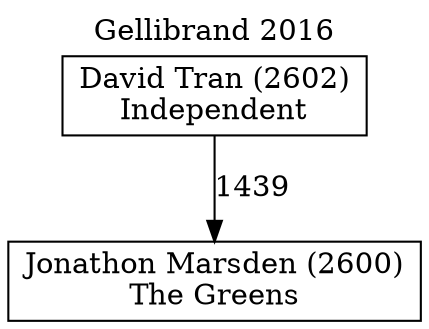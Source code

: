 // House preference flow
digraph "Jonathon Marsden (2600)_Gellibrand_2016" {
	graph [label="Gellibrand 2016" labelloc=t mclimit=10]
	node [shape=box]
	"David Tran (2602)" [label="David Tran (2602)
Independent"]
	"Jonathon Marsden (2600)" [label="Jonathon Marsden (2600)
The Greens"]
	"David Tran (2602)" -> "Jonathon Marsden (2600)" [label=1439]
}
